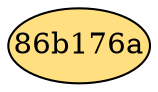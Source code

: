 digraph auto {
	graph [bgcolor=transparent]
	node [fixedsize=true style=filled width=0.95]
	"86b176a7d3de1724f728a4e64d2d5d29610af84f" [label="86b176a" fillcolor="#ffdf80"]
}
